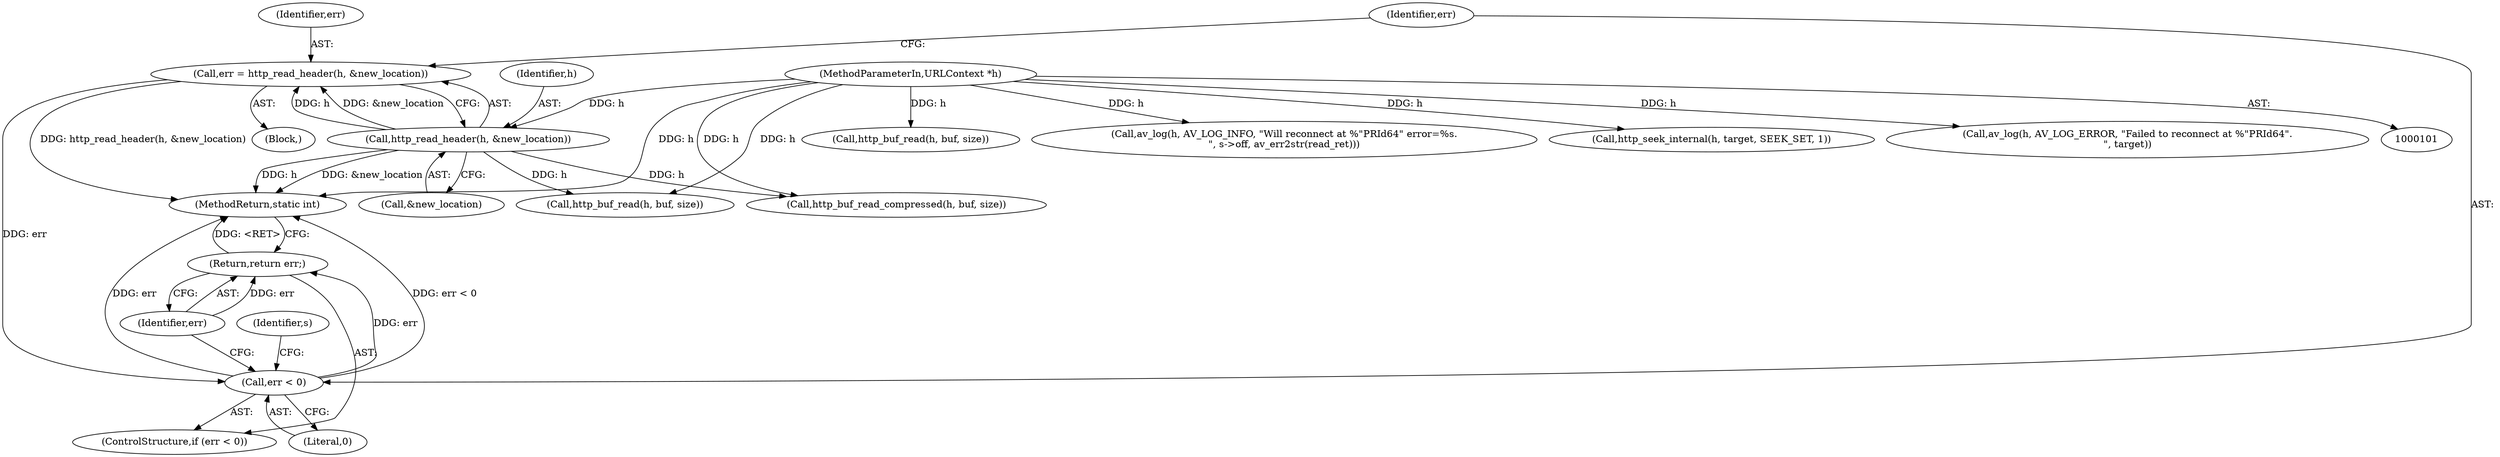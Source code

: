 digraph "0_FFmpeg_2a05c8f813de6f2278827734bf8102291e7484aa_4@API" {
"1000133" [label="(Call,err = http_read_header(h, &new_location))"];
"1000135" [label="(Call,http_read_header(h, &new_location))"];
"1000102" [label="(MethodParameterIn,URLContext *h)"];
"1000140" [label="(Call,err < 0)"];
"1000143" [label="(Return,return err;)"];
"1000340" [label="(Call,http_buf_read(h, buf, size))"];
"1000216" [label="(Call,http_buf_read(h, buf, size))"];
"1000148" [label="(Identifier,s)"];
"1000352" [label="(MethodReturn,static int)"];
"1000132" [label="(Block,)"];
"1000291" [label="(Call,av_log(h, AV_LOG_INFO, \"Will reconnect at %\"PRId64\" error=%s.\n\", s->off, av_err2str(read_ret)))"];
"1000140" [label="(Call,err < 0)"];
"1000137" [label="(Call,&new_location)"];
"1000135" [label="(Call,http_read_header(h, &new_location))"];
"1000102" [label="(MethodParameterIn,URLContext *h)"];
"1000133" [label="(Call,err = http_read_header(h, &new_location))"];
"1000136" [label="(Identifier,h)"];
"1000210" [label="(Call,http_buf_read_compressed(h, buf, size))"];
"1000144" [label="(Identifier,err)"];
"1000321" [label="(Call,http_seek_internal(h, target, SEEK_SET, 1))"];
"1000142" [label="(Literal,0)"];
"1000139" [label="(ControlStructure,if (err < 0))"];
"1000141" [label="(Identifier,err)"];
"1000143" [label="(Return,return err;)"];
"1000331" [label="(Call,av_log(h, AV_LOG_ERROR, \"Failed to reconnect at %\"PRId64\".\n\", target))"];
"1000134" [label="(Identifier,err)"];
"1000133" -> "1000132"  [label="AST: "];
"1000133" -> "1000135"  [label="CFG: "];
"1000134" -> "1000133"  [label="AST: "];
"1000135" -> "1000133"  [label="AST: "];
"1000141" -> "1000133"  [label="CFG: "];
"1000133" -> "1000352"  [label="DDG: http_read_header(h, &new_location)"];
"1000135" -> "1000133"  [label="DDG: h"];
"1000135" -> "1000133"  [label="DDG: &new_location"];
"1000133" -> "1000140"  [label="DDG: err"];
"1000135" -> "1000137"  [label="CFG: "];
"1000136" -> "1000135"  [label="AST: "];
"1000137" -> "1000135"  [label="AST: "];
"1000135" -> "1000352"  [label="DDG: h"];
"1000135" -> "1000352"  [label="DDG: &new_location"];
"1000102" -> "1000135"  [label="DDG: h"];
"1000135" -> "1000210"  [label="DDG: h"];
"1000135" -> "1000216"  [label="DDG: h"];
"1000102" -> "1000101"  [label="AST: "];
"1000102" -> "1000352"  [label="DDG: h"];
"1000102" -> "1000210"  [label="DDG: h"];
"1000102" -> "1000216"  [label="DDG: h"];
"1000102" -> "1000291"  [label="DDG: h"];
"1000102" -> "1000321"  [label="DDG: h"];
"1000102" -> "1000331"  [label="DDG: h"];
"1000102" -> "1000340"  [label="DDG: h"];
"1000140" -> "1000139"  [label="AST: "];
"1000140" -> "1000142"  [label="CFG: "];
"1000141" -> "1000140"  [label="AST: "];
"1000142" -> "1000140"  [label="AST: "];
"1000144" -> "1000140"  [label="CFG: "];
"1000148" -> "1000140"  [label="CFG: "];
"1000140" -> "1000352"  [label="DDG: err"];
"1000140" -> "1000352"  [label="DDG: err < 0"];
"1000140" -> "1000143"  [label="DDG: err"];
"1000143" -> "1000139"  [label="AST: "];
"1000143" -> "1000144"  [label="CFG: "];
"1000144" -> "1000143"  [label="AST: "];
"1000352" -> "1000143"  [label="CFG: "];
"1000143" -> "1000352"  [label="DDG: <RET>"];
"1000144" -> "1000143"  [label="DDG: err"];
}
